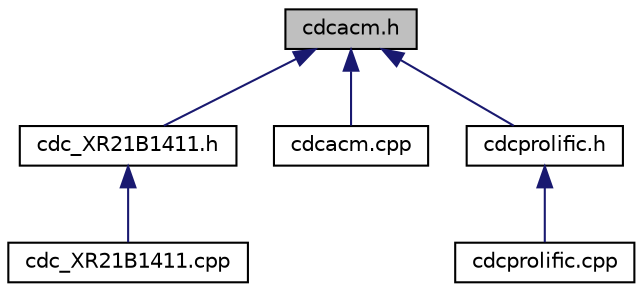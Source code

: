 digraph "cdcacm.h"
{
  edge [fontname="Helvetica",fontsize="10",labelfontname="Helvetica",labelfontsize="10"];
  node [fontname="Helvetica",fontsize="10",shape=record];
  Node1 [label="cdcacm.h",height=0.2,width=0.4,color="black", fillcolor="grey75", style="filled" fontcolor="black"];
  Node1 -> Node2 [dir="back",color="midnightblue",fontsize="10",style="solid",fontname="Helvetica"];
  Node2 [label="cdc_XR21B1411.h",height=0.2,width=0.4,color="black", fillcolor="white", style="filled",URL="$cdc___x_r21_b1411_8h.html"];
  Node2 -> Node3 [dir="back",color="midnightblue",fontsize="10",style="solid",fontname="Helvetica"];
  Node3 [label="cdc_XR21B1411.cpp",height=0.2,width=0.4,color="black", fillcolor="white", style="filled",URL="$cdc___x_r21_b1411_8cpp.html"];
  Node1 -> Node4 [dir="back",color="midnightblue",fontsize="10",style="solid",fontname="Helvetica"];
  Node4 [label="cdcacm.cpp",height=0.2,width=0.4,color="black", fillcolor="white", style="filled",URL="$cdcacm_8cpp.html"];
  Node1 -> Node5 [dir="back",color="midnightblue",fontsize="10",style="solid",fontname="Helvetica"];
  Node5 [label="cdcprolific.h",height=0.2,width=0.4,color="black", fillcolor="white", style="filled",URL="$cdcprolific_8h.html"];
  Node5 -> Node6 [dir="back",color="midnightblue",fontsize="10",style="solid",fontname="Helvetica"];
  Node6 [label="cdcprolific.cpp",height=0.2,width=0.4,color="black", fillcolor="white", style="filled",URL="$cdcprolific_8cpp.html"];
}
